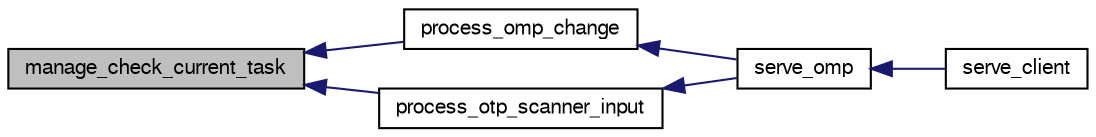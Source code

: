 digraph G
{
  bgcolor="transparent";
  edge [fontname="FreeSans",fontsize="10",labelfontname="FreeSans",labelfontsize="10"];
  node [fontname="FreeSans",fontsize="10",shape=record];
  rankdir=LR;
  Node1 [label="manage_check_current_task",height=0.2,width=0.4,color="black", fillcolor="grey75", style="filled" fontcolor="black"];
  Node1 -> Node2 [dir=back,color="midnightblue",fontsize="10",style="solid",fontname="FreeSans"];
  Node2 [label="process_omp_change",height=0.2,width=0.4,color="black",URL="$omp_8h.html#a011ce45cbbe1370393afafb5cb46fafa",tooltip="Deal with any changes caused by other processes."];
  Node2 -> Node3 [dir=back,color="midnightblue",fontsize="10",style="solid",fontname="FreeSans"];
  Node3 [label="serve_omp",height=0.2,width=0.4,color="black",URL="$ompd_8h.html#a7f466dcff37e0ce892d857ce36fe024a",tooltip="Serve the OpenVAS Management Protocol (OMP)."];
  Node3 -> Node4 [dir=back,color="midnightblue",fontsize="10",style="solid",fontname="FreeSans"];
  Node4 [label="serve_client",height=0.2,width=0.4,color="black",URL="$openvasmd_8c.html#a243bb570047f6e6f4653dfc8c2dd2ce6",tooltip="Serve the client."];
  Node1 -> Node5 [dir=back,color="midnightblue",fontsize="10",style="solid",fontname="FreeSans"];
  Node5 [label="process_otp_scanner_input",height=0.2,width=0.4,color="black",URL="$otp_8h.html#a1b96baa47510ea5ed59bb92d72667f9e",tooltip="Process any lines available in from_scanner."];
  Node5 -> Node3 [dir=back,color="midnightblue",fontsize="10",style="solid",fontname="FreeSans"];
}
